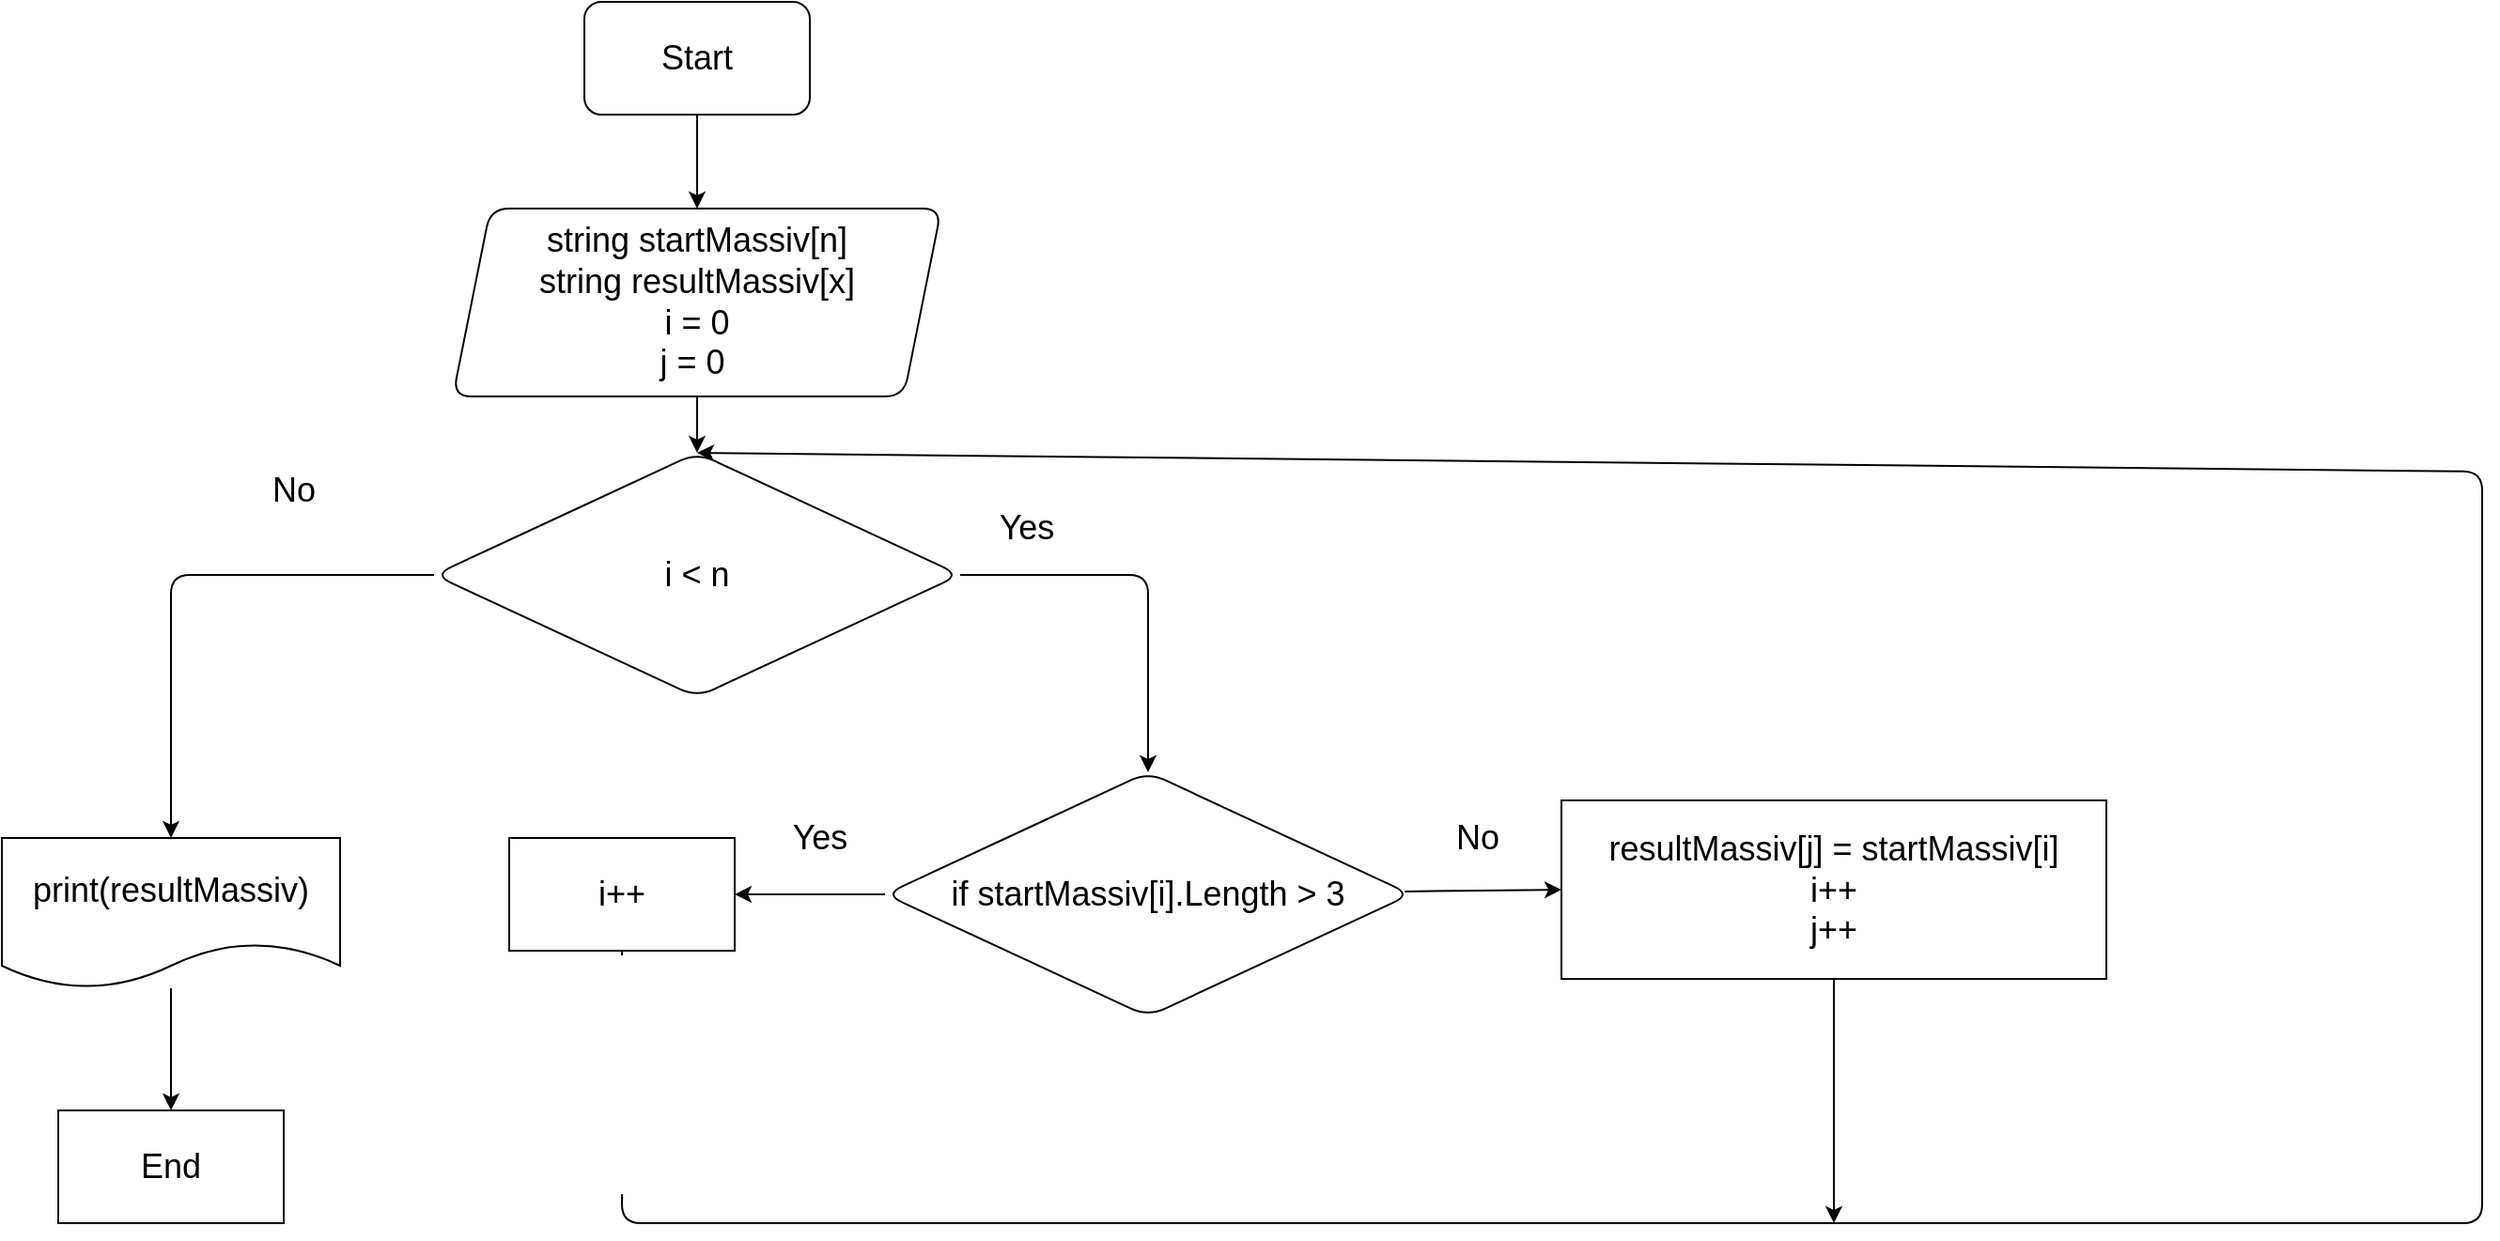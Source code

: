 <mxfile>
    <diagram id="YgP0aLdSostGQ2iyzckz" name="Страница 1">
        <mxGraphModel dx="1720" dy="1922" grid="1" gridSize="10" guides="1" tooltips="1" connect="1" arrows="1" fold="1" page="1" pageScale="1" pageWidth="827" pageHeight="1169" math="0" shadow="0">
            <root>
                <mxCell id="0"/>
                <mxCell id="1" parent="0"/>
                <mxCell id="5" value="" style="edgeStyle=none;html=1;" edge="1" parent="1" source="3" target="4">
                    <mxGeometry relative="1" as="geometry"/>
                </mxCell>
                <mxCell id="3" value="&lt;font style=&quot;font-size: 18px;&quot;&gt;Start&lt;/font&gt;" style="rounded=1;whiteSpace=wrap;html=1;" vertex="1" parent="1">
                    <mxGeometry x="340" y="-10" width="120" height="60" as="geometry"/>
                </mxCell>
                <mxCell id="15" value="" style="edgeStyle=none;html=1;fontSize=18;" edge="1" parent="1" source="4" target="14">
                    <mxGeometry relative="1" as="geometry"/>
                </mxCell>
                <mxCell id="4" value="&lt;span style=&quot;font-size: 18px&quot;&gt;string startMassiv[n]&lt;br&gt;string resultMassiv[x]&lt;br&gt;i = 0&lt;br&gt;j = 0&amp;nbsp;&lt;br&gt;&lt;/span&gt;" style="shape=parallelogram;perimeter=parallelogramPerimeter;whiteSpace=wrap;html=1;fixedSize=1;rounded=1;" vertex="1" parent="1">
                    <mxGeometry x="270" y="100" width="260" height="100" as="geometry"/>
                </mxCell>
                <mxCell id="12" value="" style="edgeStyle=none;html=1;fontSize=18;entryX=0;entryY=0.5;entryDx=0;entryDy=0;" edge="1" parent="1" source="6" target="8">
                    <mxGeometry relative="1" as="geometry"/>
                </mxCell>
                <mxCell id="13" value="" style="edgeStyle=none;html=1;fontSize=18;" edge="1" parent="1" source="6" target="9">
                    <mxGeometry relative="1" as="geometry"/>
                </mxCell>
                <mxCell id="6" value="&lt;font style=&quot;font-size: 18px&quot;&gt;if startMassiv[i].Length &amp;gt; 3&lt;/font&gt;" style="rhombus;whiteSpace=wrap;html=1;rounded=1;" vertex="1" parent="1">
                    <mxGeometry x="500" y="400" width="280" height="130" as="geometry"/>
                </mxCell>
                <mxCell id="20" style="edgeStyle=none;html=1;fontSize=18;" edge="1" parent="1" source="8">
                    <mxGeometry relative="1" as="geometry">
                        <mxPoint x="1005" y="640" as="targetPoint"/>
                    </mxGeometry>
                </mxCell>
                <mxCell id="8" value="resultMassiv[j] = startMassiv[i]&lt;br&gt;i++&lt;br&gt;j++" style="rounded=0;whiteSpace=wrap;html=1;fontSize=18;" vertex="1" parent="1">
                    <mxGeometry x="860" y="415" width="290" height="95" as="geometry"/>
                </mxCell>
                <mxCell id="19" style="edgeStyle=none;html=1;fontSize=18;" edge="1" parent="1" source="9">
                    <mxGeometry relative="1" as="geometry">
                        <mxPoint x="400" y="230" as="targetPoint"/>
                        <Array as="points">
                            <mxPoint x="360" y="640"/>
                            <mxPoint x="1350" y="640"/>
                            <mxPoint x="1350" y="240"/>
                        </Array>
                    </mxGeometry>
                </mxCell>
                <mxCell id="9" value="i++" style="rounded=0;whiteSpace=wrap;html=1;fontSize=18;" vertex="1" parent="1">
                    <mxGeometry x="300" y="435" width="120" height="60" as="geometry"/>
                </mxCell>
                <mxCell id="10" value="Yes" style="text;html=1;align=center;verticalAlign=middle;resizable=0;points=[];autosize=1;strokeColor=none;fillColor=none;fontSize=18;" vertex="1" parent="1">
                    <mxGeometry x="440" y="415" width="50" height="40" as="geometry"/>
                </mxCell>
                <mxCell id="11" value="No" style="text;html=1;align=center;verticalAlign=middle;resizable=0;points=[];autosize=1;strokeColor=none;fillColor=none;fontSize=18;" vertex="1" parent="1">
                    <mxGeometry x="790" y="415" width="50" height="40" as="geometry"/>
                </mxCell>
                <mxCell id="16" style="edgeStyle=none;html=1;entryX=0.5;entryY=0;entryDx=0;entryDy=0;fontSize=18;" edge="1" parent="1" source="14" target="6">
                    <mxGeometry relative="1" as="geometry">
                        <Array as="points">
                            <mxPoint x="640" y="295"/>
                        </Array>
                    </mxGeometry>
                </mxCell>
                <mxCell id="23" style="edgeStyle=none;html=1;entryX=0.5;entryY=0;entryDx=0;entryDy=0;fontSize=18;" edge="1" parent="1" source="14" target="21">
                    <mxGeometry relative="1" as="geometry">
                        <Array as="points">
                            <mxPoint x="120" y="295"/>
                        </Array>
                    </mxGeometry>
                </mxCell>
                <mxCell id="14" value="&lt;font style=&quot;font-size: 18px&quot;&gt;i &amp;lt; n&lt;/font&gt;" style="rhombus;whiteSpace=wrap;html=1;rounded=1;" vertex="1" parent="1">
                    <mxGeometry x="260" y="230" width="280" height="130" as="geometry"/>
                </mxCell>
                <mxCell id="17" value="Yes" style="text;html=1;align=center;verticalAlign=middle;resizable=0;points=[];autosize=1;strokeColor=none;fillColor=none;fontSize=18;" vertex="1" parent="1">
                    <mxGeometry x="550" y="250" width="50" height="40" as="geometry"/>
                </mxCell>
                <mxCell id="18" value="No" style="text;html=1;align=center;verticalAlign=middle;resizable=0;points=[];autosize=1;strokeColor=none;fillColor=none;fontSize=18;" vertex="1" parent="1">
                    <mxGeometry x="160" y="230" width="50" height="40" as="geometry"/>
                </mxCell>
                <mxCell id="24" value="" style="edgeStyle=none;html=1;fontSize=18;" edge="1" parent="1" source="21" target="22">
                    <mxGeometry relative="1" as="geometry"/>
                </mxCell>
                <mxCell id="21" value="print(resultMassiv)" style="shape=document;whiteSpace=wrap;html=1;boundedLbl=1;fontSize=18;rounded=0;" vertex="1" parent="1">
                    <mxGeometry x="30" y="435" width="180" height="80" as="geometry"/>
                </mxCell>
                <mxCell id="22" value="End" style="whiteSpace=wrap;html=1;fontSize=18;rounded=0;" vertex="1" parent="1">
                    <mxGeometry x="60" y="580" width="120" height="60" as="geometry"/>
                </mxCell>
            </root>
        </mxGraphModel>
    </diagram>
</mxfile>